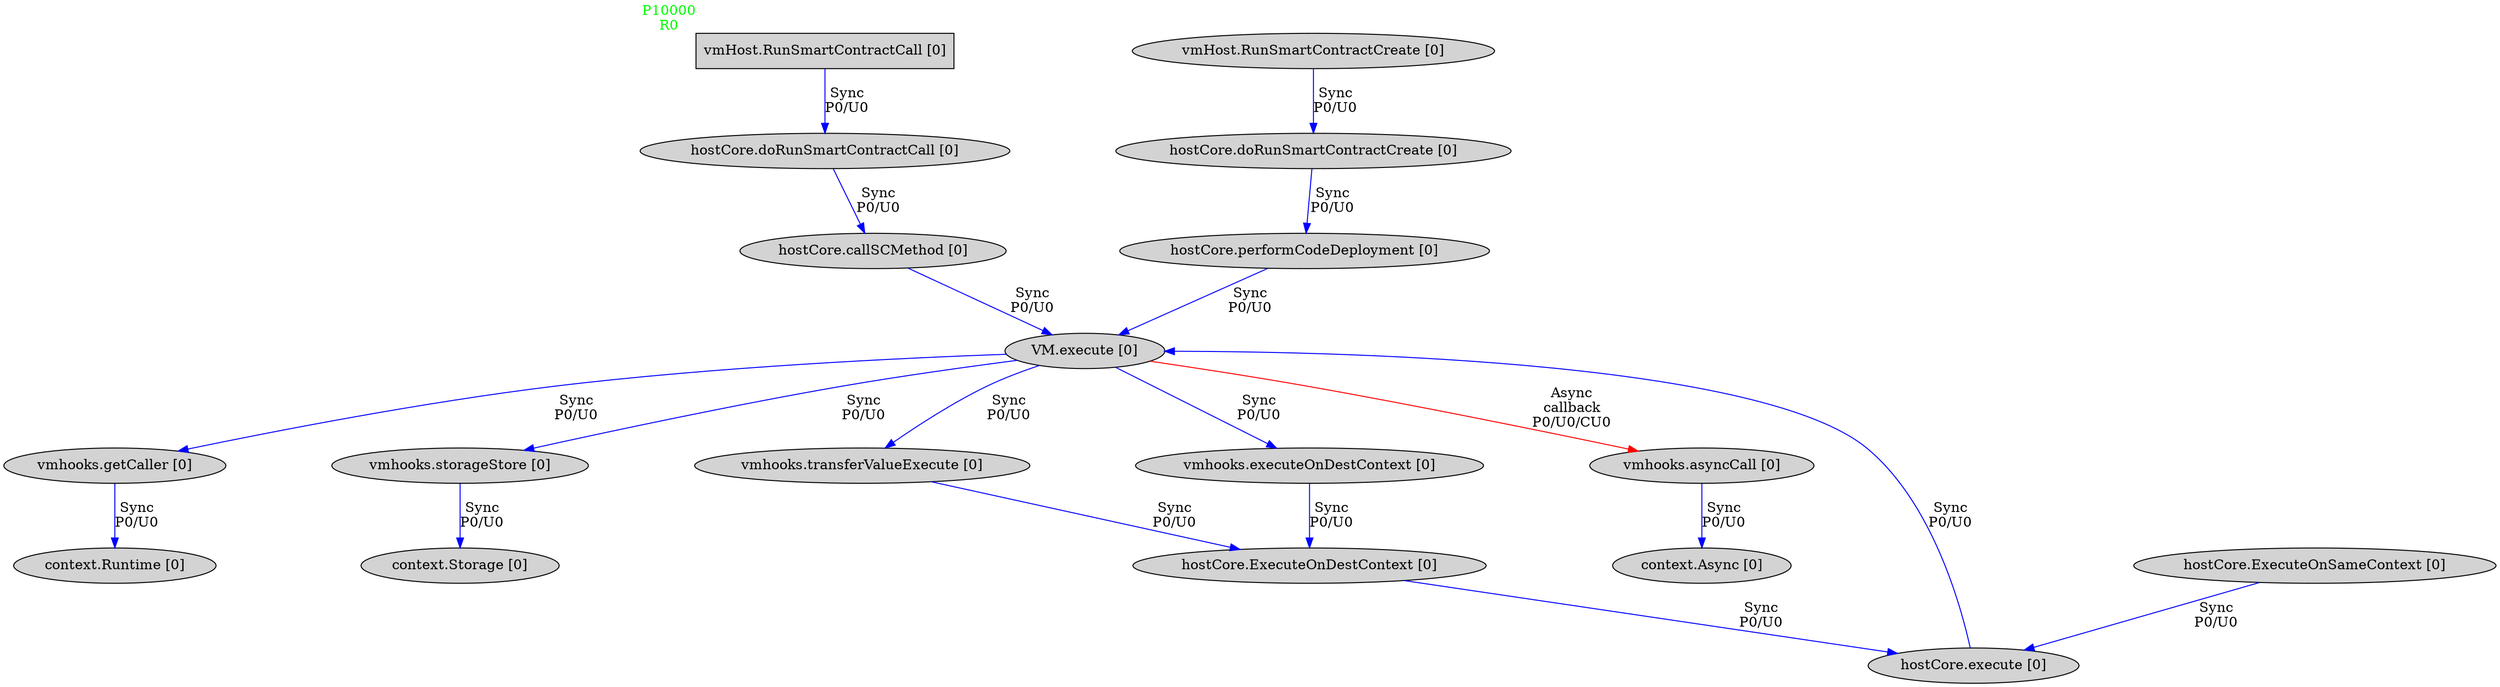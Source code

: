 digraph  {
	nodesep=1.5;
	"vmHost.RunSmartContractCall"->"hostCore.doRunSmartContractCall"[ color=blue, label="Sync\nP0/U0" ];
	"vmHost.RunSmartContractCreate"->"hostCore.doRunSmartContractCreate"[ color=blue, label="Sync\nP0/U0" ];
	"hostCore.doRunSmartContractCall"->"hostCore.callSCMethod"[ color=blue, label="Sync\nP0/U0" ];
	"hostCore.doRunSmartContractCreate"->"hostCore.performCodeDeployment"[ color=blue, label="Sync\nP0/U0" ];
	"hostCore.performCodeDeployment"->"VM.execute"[ color=blue, label="Sync\nP0/U0" ];
	"hostCore.callSCMethod"->"VM.execute"[ color=blue, label="Sync\nP0/U0" ];
	"hostCore.execute"->"VM.execute"[ color=blue, label="Sync\nP0/U0" ];
	"VM.execute"->"vmhooks.getCaller"[ color=blue, label="Sync\nP0/U0" ];
	"VM.execute"->"vmhooks.storageStore"[ color=blue, label="Sync\nP0/U0" ];
	"VM.execute"->"vmhooks.transferValueExecute"[ color=blue, label="Sync\nP0/U0" ];
	"VM.execute"->"vmhooks.executeOnDestContext"[ color=blue, label="Sync\nP0/U0" ];
	"VM.execute"->"vmhooks.asyncCall"[ color=red, label="Async\ncallback\nP0/U0/CU0" ];
	"hostCore.ExecuteOnDestContext"->"hostCore.execute"[ color=blue, label="Sync\nP0/U0" ];
	"hostCore.ExecuteOnSameContext"->"hostCore.execute"[ color=blue, label="Sync\nP0/U0" ];
	"vmhooks.getCaller"->"context.Runtime"[ color=blue, label="Sync\nP0/U0" ];
	"vmhooks.storageStore"->"context.Storage"[ color=blue, label="Sync\nP0/U0" ];
	"vmhooks.transferValueExecute"->"hostCore.ExecuteOnDestContext"[ color=blue, label="Sync\nP0/U0" ];
	"vmhooks.executeOnDestContext"->"hostCore.ExecuteOnDestContext"[ color=blue, label="Sync\nP0/U0" ];
	"vmhooks.asyncCall"->"context.Async"[ color=blue, label="Sync\nP0/U0" ];
	"VM.execute" [ fillcolor=lightgrey, label="VM.execute [0]", style=filled ];
	"context.Async" [ fillcolor=lightgrey, label="context.Async [0]", style=filled ];
	"context.Runtime" [ fillcolor=lightgrey, label="context.Runtime [0]", style=filled ];
	"context.Storage" [ fillcolor=lightgrey, label="context.Storage [0]", style=filled ];
	"hostCore.ExecuteOnDestContext" [ fillcolor=lightgrey, label="hostCore.ExecuteOnDestContext [0]", style=filled ];
	"hostCore.ExecuteOnSameContext" [ fillcolor=lightgrey, label="hostCore.ExecuteOnSameContext [0]", style=filled ];
	"hostCore.callSCMethod" [ fillcolor=lightgrey, label="hostCore.callSCMethod [0]", style=filled ];
	"hostCore.doRunSmartContractCall" [ fillcolor=lightgrey, label="hostCore.doRunSmartContractCall [0]", style=filled ];
	"hostCore.doRunSmartContractCreate" [ fillcolor=lightgrey, label="hostCore.doRunSmartContractCreate [0]", style=filled ];
	"hostCore.execute" [ fillcolor=lightgrey, label="hostCore.execute [0]", style=filled ];
	"hostCore.performCodeDeployment" [ fillcolor=lightgrey, label="hostCore.performCodeDeployment [0]", style=filled ];
	"vmHost.RunSmartContractCall" [ fillcolor=lightgrey, label="vmHost.RunSmartContractCall [0]", shape=box, style=filled, xlabel=<<font color='green'>P10000<br/>R0</font>> ];
	"vmHost.RunSmartContractCreate" [ fillcolor=lightgrey, label="vmHost.RunSmartContractCreate [0]", style=filled ];
	"vmhooks.asyncCall" [ fillcolor=lightgrey, label="vmhooks.asyncCall [0]", style=filled ];
	"vmhooks.executeOnDestContext" [ fillcolor=lightgrey, label="vmhooks.executeOnDestContext [0]", style=filled ];
	"vmhooks.getCaller" [ fillcolor=lightgrey, label="vmhooks.getCaller [0]", style=filled ];
	"vmhooks.storageStore" [ fillcolor=lightgrey, label="vmhooks.storageStore [0]", style=filled ];
	"vmhooks.transferValueExecute" [ fillcolor=lightgrey, label="vmhooks.transferValueExecute [0]", style=filled ];

}
